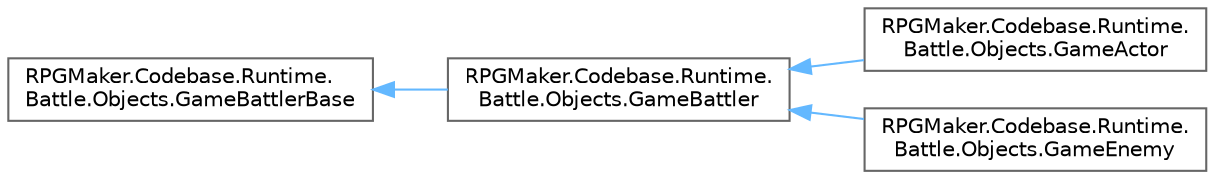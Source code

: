 digraph "クラス階層図"
{
 // LATEX_PDF_SIZE
  bgcolor="transparent";
  edge [fontname=Helvetica,fontsize=10,labelfontname=Helvetica,labelfontsize=10];
  node [fontname=Helvetica,fontsize=10,shape=box,height=0.2,width=0.4];
  rankdir="LR";
  Node0 [id="Node000000",label="RPGMaker.Codebase.Runtime.\lBattle.Objects.GameBattlerBase",height=0.2,width=0.4,color="grey40", fillcolor="white", style="filled",URL="$d2/d70/class_r_p_g_maker_1_1_codebase_1_1_runtime_1_1_battle_1_1_objects_1_1_game_battler_base.html",tooltip="😁 BattleManager に保持され、戦闘シーンでのパラメータの計算に利用される"];
  Node0 -> Node1 [id="edge666_Node000000_Node000001",dir="back",color="steelblue1",style="solid",tooltip=" "];
  Node1 [id="Node000001",label="RPGMaker.Codebase.Runtime.\lBattle.Objects.GameBattler",height=0.2,width=0.4,color="grey40", fillcolor="white", style="filled",URL="$d6/de6/class_r_p_g_maker_1_1_codebase_1_1_runtime_1_1_battle_1_1_objects_1_1_game_battler.html",tooltip="😁 戦闘シーンでのアイコンやアニメーションを含む、バトラーの動作を制御する"];
  Node1 -> Node2 [id="edge667_Node000001_Node000002",dir="back",color="steelblue1",style="solid",tooltip=" "];
  Node2 [id="Node000002",label="RPGMaker.Codebase.Runtime.\lBattle.Objects.GameActor",height=0.2,width=0.4,color="grey40", fillcolor="white", style="filled",URL="$db/dfc/class_r_p_g_maker_1_1_codebase_1_1_runtime_1_1_battle_1_1_objects_1_1_game_actor.html",tooltip="😁 アクターのパラメータの取得、画像の設定、戦闘の処理とサイドビュー時の画像処理を行うクラス"];
  Node1 -> Node3 [id="edge668_Node000001_Node000003",dir="back",color="steelblue1",style="solid",tooltip=" "];
  Node3 [id="Node000003",label="RPGMaker.Codebase.Runtime.\lBattle.Objects.GameEnemy",height=0.2,width=0.4,color="grey40", fillcolor="white", style="filled",URL="$d8/de8/class_r_p_g_maker_1_1_codebase_1_1_runtime_1_1_battle_1_1_objects_1_1_game_enemy.html",tooltip="😁 戦闘中の[敵キャラ]のパラメータの取得、画像の設定を行うクラス"];
}
